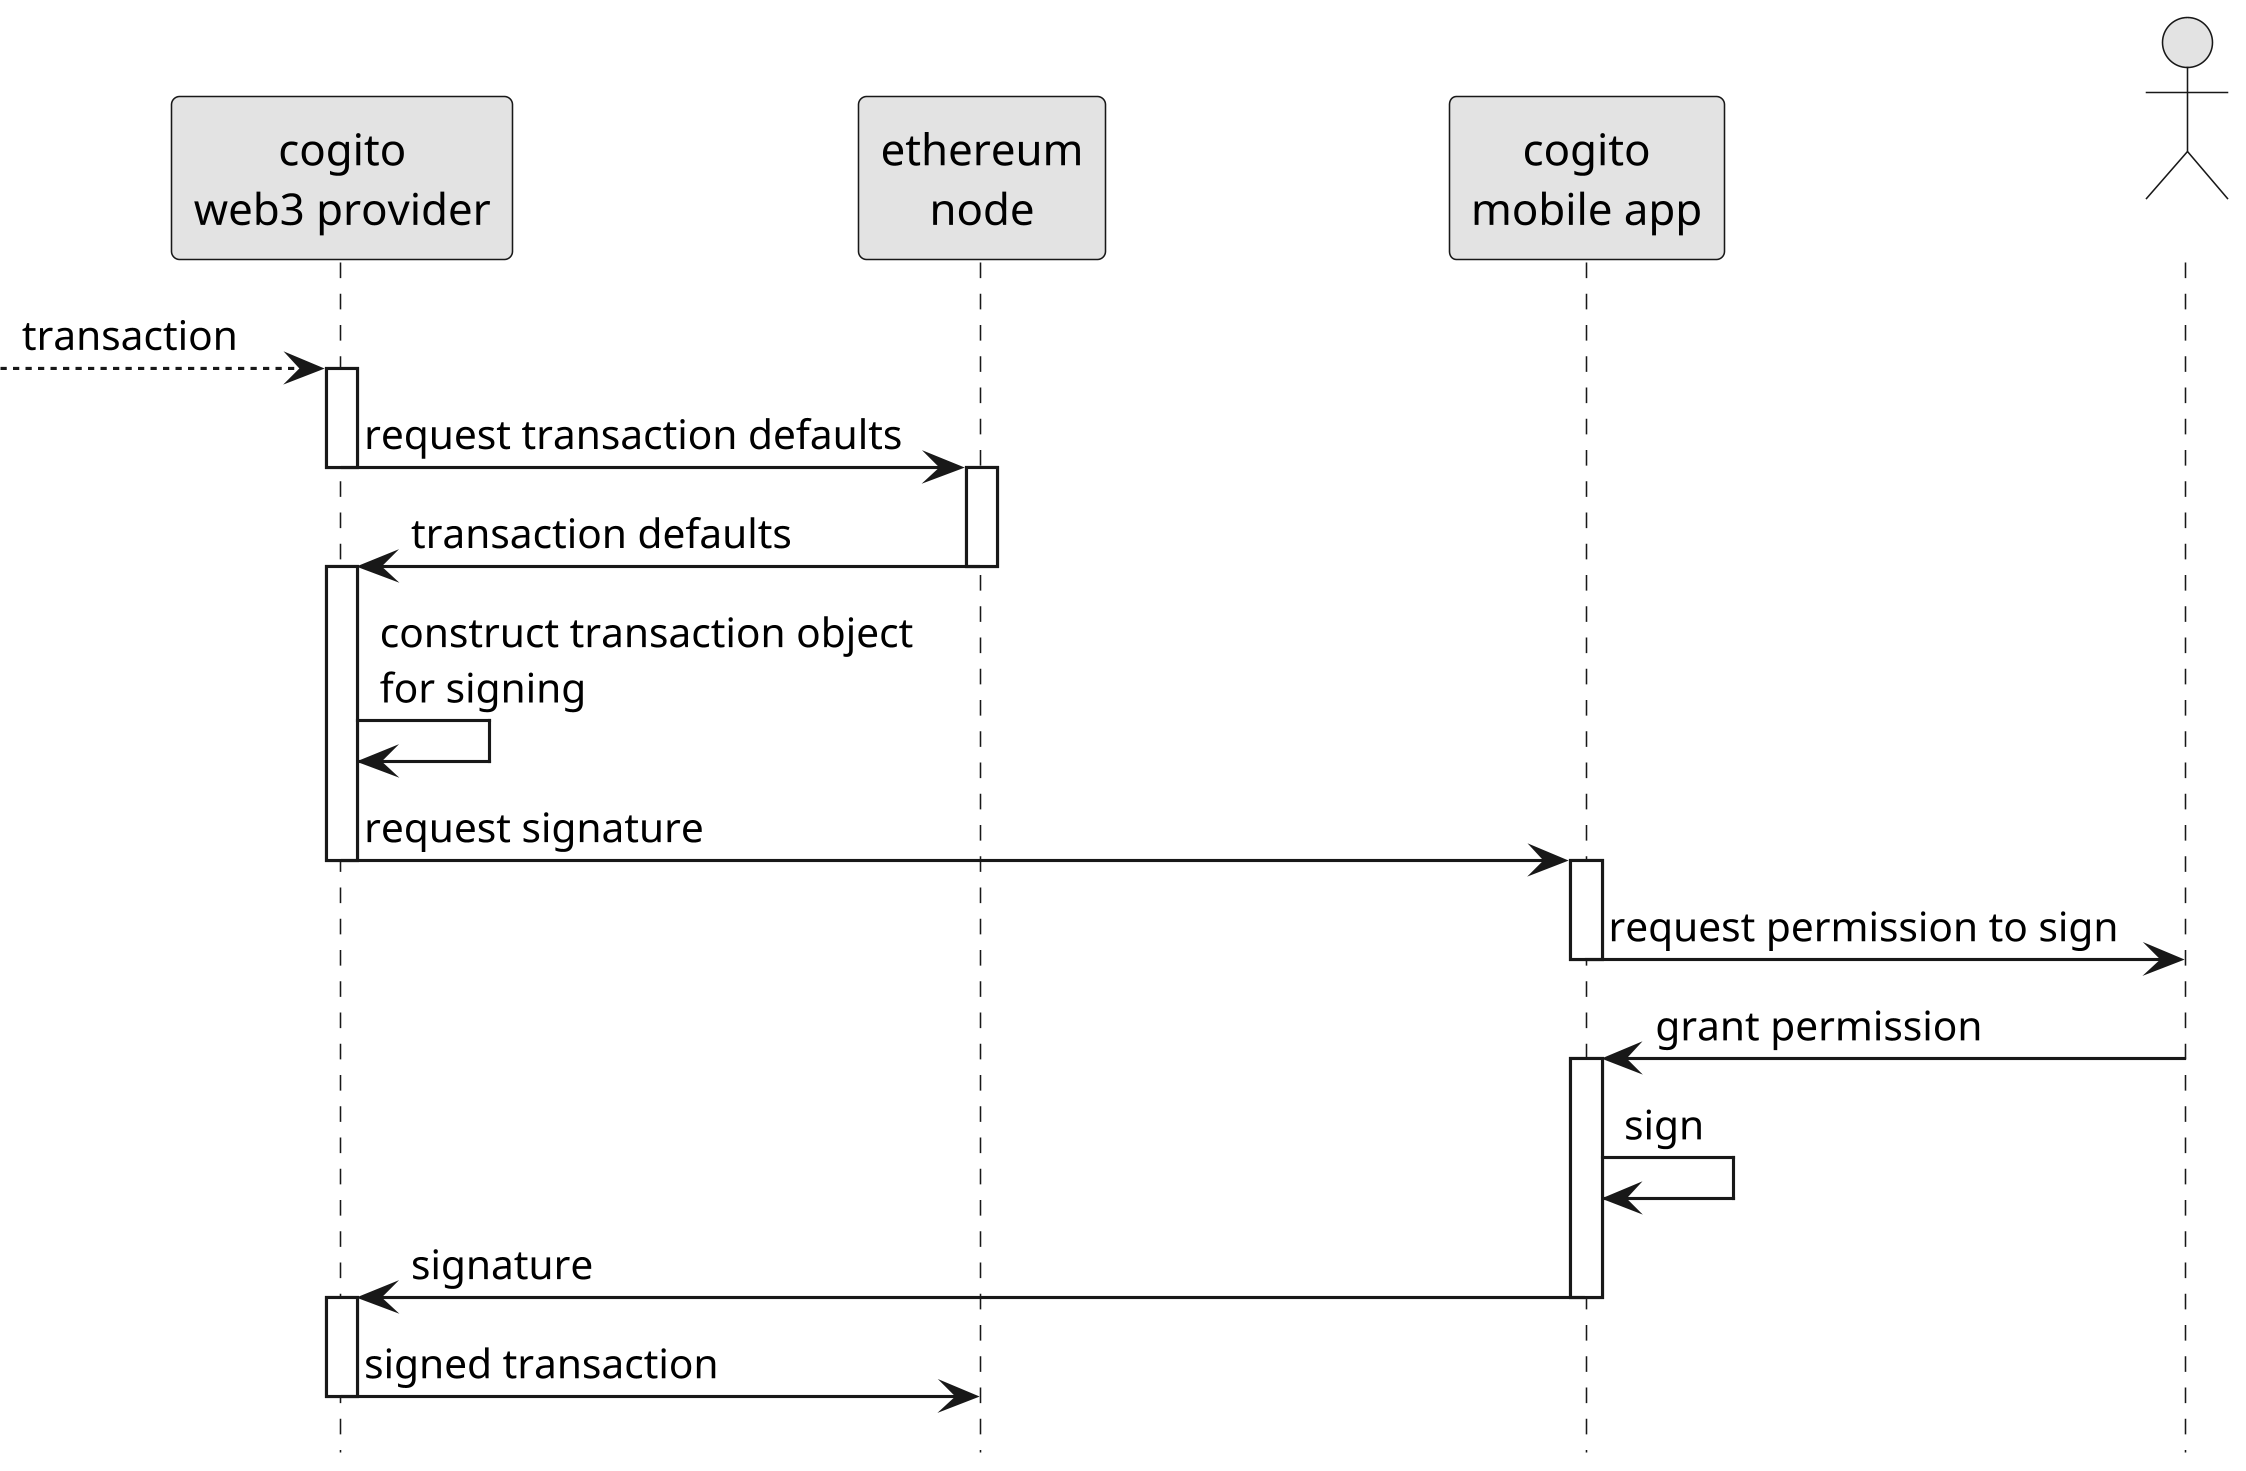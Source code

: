 @startuml sign-transaction

skinparam monochrome true
skinparam shadowing false
skinparam dpi 300
skinparam ParticipantPadding 50
hide footbox

participant Web3 as "cogito\nweb3 provider"
participant Eth as "ethereum\nnode"
participant Cogito as "cogito\nmobile app"
actor User as " "

--> Web3 : transaction
activate Web3
Web3 -> Eth -- : request transaction defaults
activate Eth
Eth -> Web3 -- : transaction defaults
activate Web3
Web3 -> Web3 : construct transaction object\nfor signing
Web3 -> Cogito -- : request signature
activate Cogito
Cogito -> User -- : request permission to sign
User -> Cogito ++ : grant permission
Cogito -> Cogito : sign
Cogito -> Web3 -- : signature
activate Web3
Web3 -> Eth -- : signed transaction

@enduml
